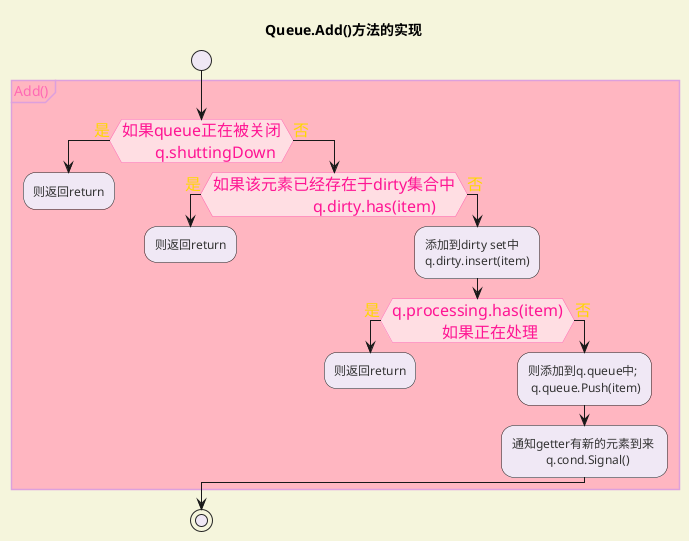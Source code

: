 @startuml

<style>
activityDiagram {
    BackgroundColor #F0E8F5
    BorderColor #FFC0CB
    FontColor #333
    FontName Comic Sans MS
}

diamond {
    BackgroundColor #FFDEE3
    LineColor #FF69B4
    FontColor #FF1493
    FontName Comic Sans MS
    FontSize 16
}

arrow {
    FontColor #FFD700
    FontName Comic Sans MS
    FontSize 16
}

partition {
    LineColor #FF4500
    FontColor #FF6347
    RoundCorner 20
    BackgroundColor #FFE4E1
}

note {
    FontColor #0000FF
    LineColor #8A2BE2
    BackgroundColor #E6E6FA
}

document {
    BackgroundColor #F5F5DC
}

group {
    FontColor #FF69B4
    LineColor #DDA0DD
    BackgroundColor #FFB6C1
}
</style>
title Queue.Add()方法的实现

skinparam ConditionEndStyle diamond
start
group Add()
if (如果queue正在被关闭\n\tq.shuttingDown) then (是)
 :则返回return;
 kill
else(否)
    if (如果该元素已经存在于dirty集合中\n\t\t\tq.dirty.has(item)) then(是)
    :则返回return;
    kill
    else(否)
        :添加到dirty set中\nq.dirty.insert(item);
        if (q.processing.has(item)\n\t    如果正在处理)then(是)
            :则返回return;
            kill
        else(否)
            :则添加到q.queue中; \n q.queue.Push(item);
            :通知getter有新的元素到来 \n\t   q.cond.Signal();
        endif
    endif
endif
end group
stop

@enduml